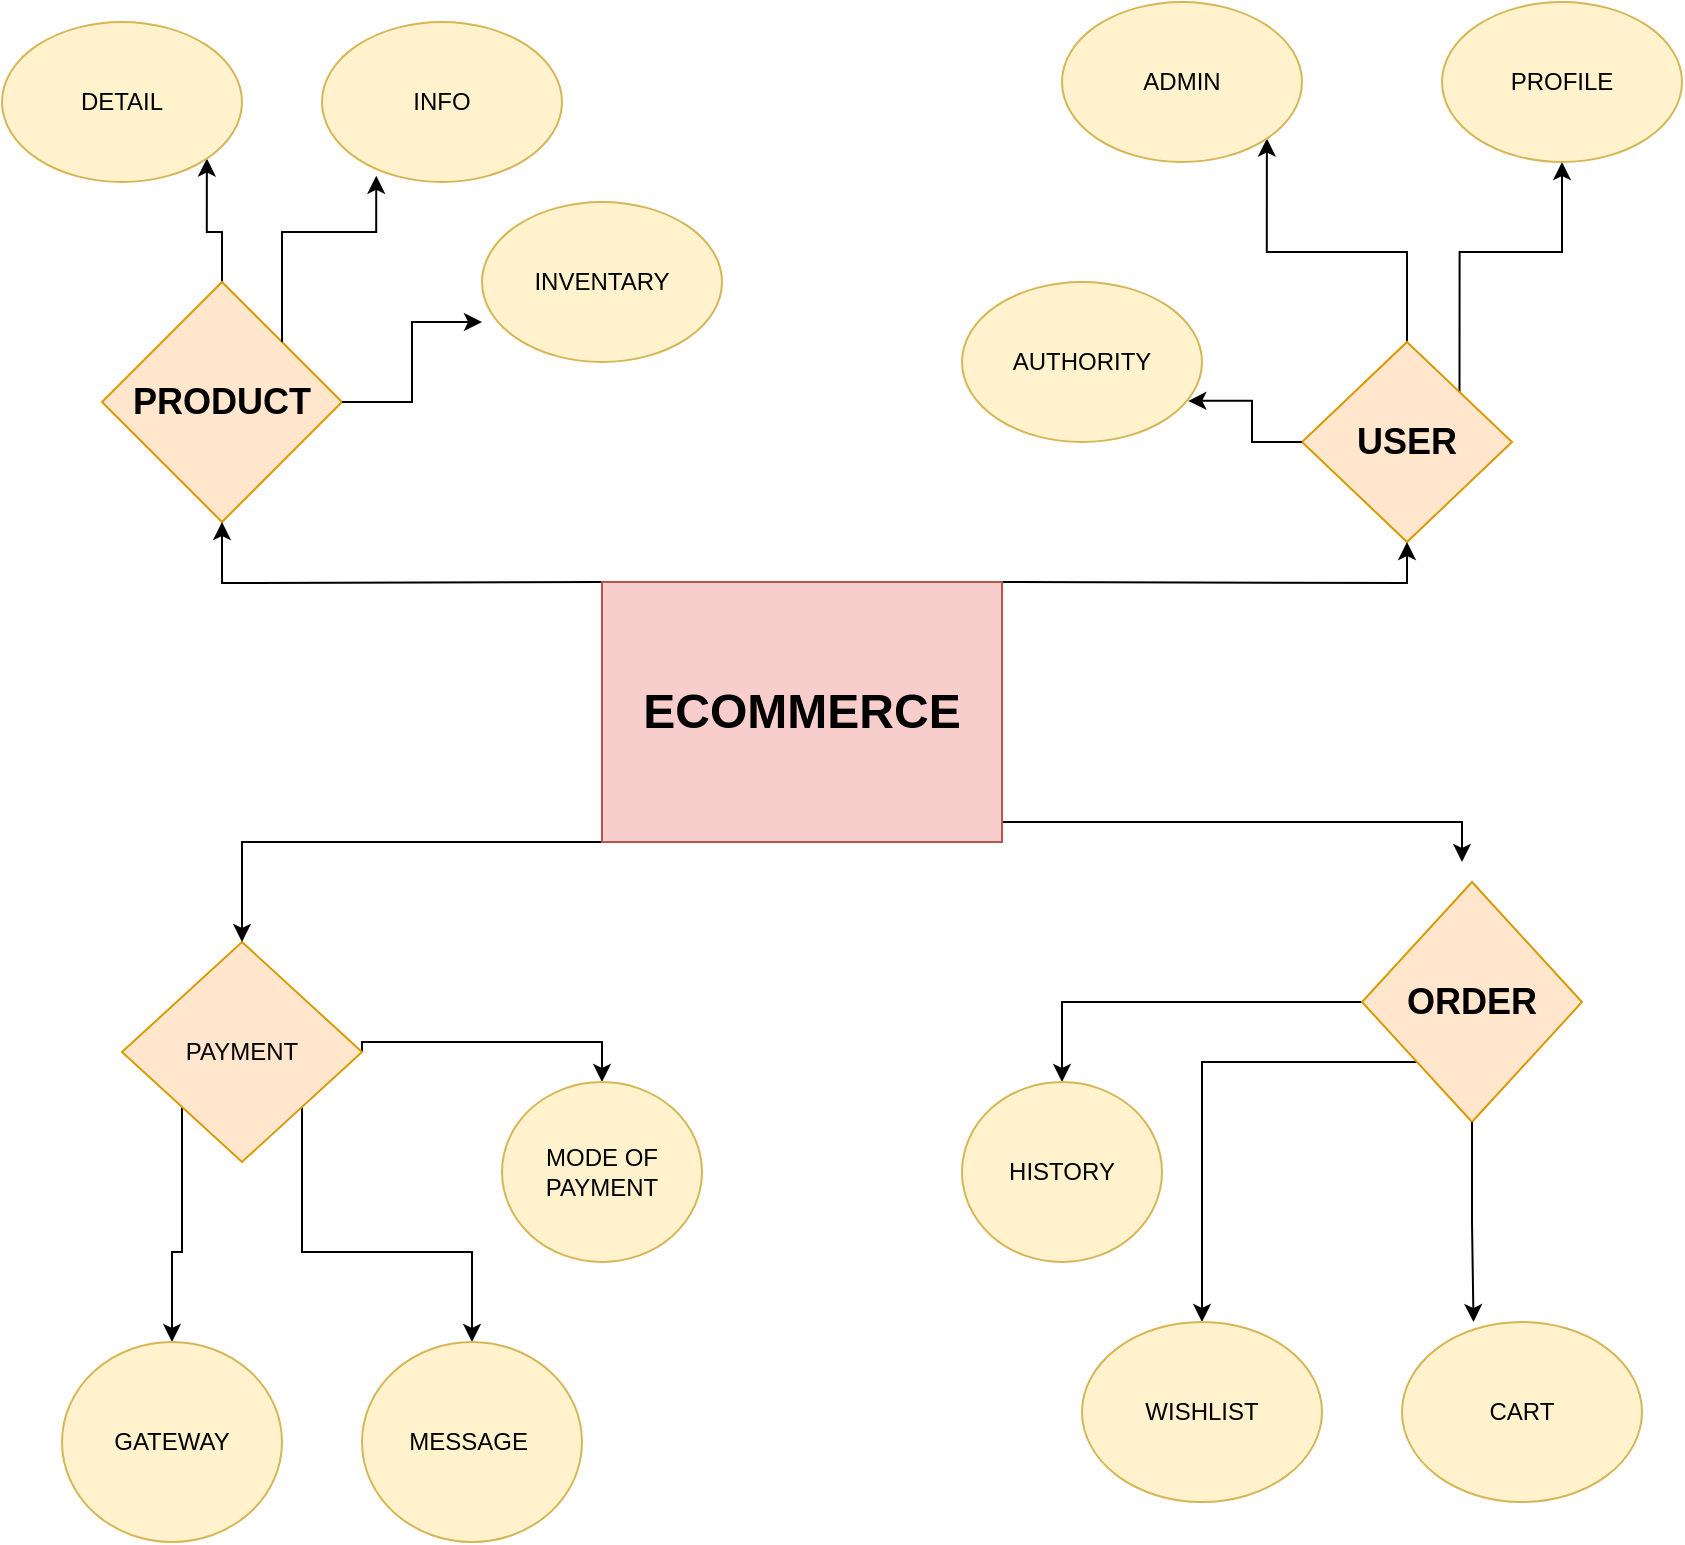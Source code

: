 <mxfile version="24.7.1" type="device">
  <diagram name="Page-1" id="OhA6lSKEhTAAbP44LwhL">
    <mxGraphModel dx="1500" dy="1970" grid="1" gridSize="10" guides="1" tooltips="1" connect="1" arrows="1" fold="1" page="1" pageScale="1" pageWidth="850" pageHeight="1100" math="0" shadow="0">
      <root>
        <mxCell id="0" />
        <mxCell id="1" parent="0" />
        <mxCell id="sfTDWbWclrnO0eRWnQgi-31" style="edgeStyle=orthogonalEdgeStyle;rounded=0;orthogonalLoop=1;jettySize=auto;html=1;exitX=0;exitY=1;exitDx=0;exitDy=0;entryX=0.5;entryY=0;entryDx=0;entryDy=0;" edge="1" parent="1" source="sfTDWbWclrnO0eRWnQgi-6" target="sfTDWbWclrnO0eRWnQgi-8">
          <mxGeometry relative="1" as="geometry" />
        </mxCell>
        <mxCell id="sfTDWbWclrnO0eRWnQgi-32" style="edgeStyle=orthogonalEdgeStyle;rounded=0;orthogonalLoop=1;jettySize=auto;html=1;exitX=1;exitY=1;exitDx=0;exitDy=0;entryX=0.5;entryY=0;entryDx=0;entryDy=0;" edge="1" parent="1" source="sfTDWbWclrnO0eRWnQgi-6" target="sfTDWbWclrnO0eRWnQgi-10">
          <mxGeometry relative="1" as="geometry" />
        </mxCell>
        <mxCell id="sfTDWbWclrnO0eRWnQgi-33" style="edgeStyle=orthogonalEdgeStyle;rounded=0;orthogonalLoop=1;jettySize=auto;html=1;exitX=1;exitY=0.5;exitDx=0;exitDy=0;entryX=0.5;entryY=0;entryDx=0;entryDy=0;" edge="1" parent="1" source="sfTDWbWclrnO0eRWnQgi-6" target="sfTDWbWclrnO0eRWnQgi-12">
          <mxGeometry relative="1" as="geometry">
            <Array as="points">
              <mxPoint x="180" y="470" />
              <mxPoint x="300" y="470" />
            </Array>
          </mxGeometry>
        </mxCell>
        <mxCell id="sfTDWbWclrnO0eRWnQgi-6" value="PAYMENT" style="rhombus;whiteSpace=wrap;html=1;fillColor=#ffe6cc;strokeColor=#d79b00;" vertex="1" parent="1">
          <mxGeometry x="60" y="420" width="120" height="110" as="geometry" />
        </mxCell>
        <mxCell id="sfTDWbWclrnO0eRWnQgi-27" style="edgeStyle=orthogonalEdgeStyle;rounded=0;orthogonalLoop=1;jettySize=auto;html=1;exitX=0;exitY=0.5;exitDx=0;exitDy=0;entryX=0.5;entryY=0;entryDx=0;entryDy=0;" edge="1" parent="1" source="sfTDWbWclrnO0eRWnQgi-7" target="sfTDWbWclrnO0eRWnQgi-14">
          <mxGeometry relative="1" as="geometry" />
        </mxCell>
        <mxCell id="sfTDWbWclrnO0eRWnQgi-28" style="edgeStyle=orthogonalEdgeStyle;rounded=0;orthogonalLoop=1;jettySize=auto;html=1;exitX=0;exitY=1;exitDx=0;exitDy=0;" edge="1" parent="1" source="sfTDWbWclrnO0eRWnQgi-7" target="sfTDWbWclrnO0eRWnQgi-15">
          <mxGeometry relative="1" as="geometry" />
        </mxCell>
        <mxCell id="sfTDWbWclrnO0eRWnQgi-7" value="&lt;h2&gt;ORDER&lt;/h2&gt;" style="rhombus;whiteSpace=wrap;html=1;fillColor=#ffe6cc;strokeColor=#d79b00;" vertex="1" parent="1">
          <mxGeometry x="680" y="390" width="110" height="120" as="geometry" />
        </mxCell>
        <mxCell id="sfTDWbWclrnO0eRWnQgi-8" value="GATEWAY" style="ellipse;whiteSpace=wrap;html=1;fillColor=#fff2cc;strokeColor=#d6b656;" vertex="1" parent="1">
          <mxGeometry x="30" y="620" width="110" height="100" as="geometry" />
        </mxCell>
        <mxCell id="sfTDWbWclrnO0eRWnQgi-10" value="MESSAGE&amp;nbsp;" style="ellipse;whiteSpace=wrap;html=1;fillColor=#fff2cc;strokeColor=#d6b656;" vertex="1" parent="1">
          <mxGeometry x="180" y="620" width="110" height="100" as="geometry" />
        </mxCell>
        <mxCell id="sfTDWbWclrnO0eRWnQgi-12" value="MODE OF PAYMENT" style="ellipse;whiteSpace=wrap;html=1;fillColor=#fff2cc;strokeColor=#d6b656;" vertex="1" parent="1">
          <mxGeometry x="250" y="490" width="100" height="90" as="geometry" />
        </mxCell>
        <mxCell id="sfTDWbWclrnO0eRWnQgi-14" value="HISTORY" style="ellipse;whiteSpace=wrap;html=1;fillColor=#fff2cc;strokeColor=#d6b656;" vertex="1" parent="1">
          <mxGeometry x="480" y="490" width="100" height="90" as="geometry" />
        </mxCell>
        <mxCell id="sfTDWbWclrnO0eRWnQgi-15" value="WISHLIST" style="ellipse;whiteSpace=wrap;html=1;fillColor=#fff2cc;strokeColor=#d6b656;" vertex="1" parent="1">
          <mxGeometry x="540" y="610" width="120" height="90" as="geometry" />
        </mxCell>
        <mxCell id="sfTDWbWclrnO0eRWnQgi-17" value="CART" style="ellipse;whiteSpace=wrap;html=1;fillColor=#fff2cc;strokeColor=#d6b656;" vertex="1" parent="1">
          <mxGeometry x="700" y="610" width="120" height="90" as="geometry" />
        </mxCell>
        <mxCell id="sfTDWbWclrnO0eRWnQgi-37" style="edgeStyle=orthogonalEdgeStyle;rounded=0;orthogonalLoop=1;jettySize=auto;html=1;exitX=0.5;exitY=0;exitDx=0;exitDy=0;entryX=1;entryY=1;entryDx=0;entryDy=0;" edge="1" parent="1" source="sfTDWbWclrnO0eRWnQgi-18" target="sfTDWbWclrnO0eRWnQgi-21">
          <mxGeometry relative="1" as="geometry" />
        </mxCell>
        <mxCell id="sfTDWbWclrnO0eRWnQgi-18" value="&lt;h2&gt;PRODUCT&lt;/h2&gt;" style="rhombus;whiteSpace=wrap;html=1;fillColor=#ffe6cc;strokeColor=#d79b00;" vertex="1" parent="1">
          <mxGeometry x="50" y="90" width="120" height="120" as="geometry" />
        </mxCell>
        <mxCell id="sfTDWbWclrnO0eRWnQgi-40" style="edgeStyle=orthogonalEdgeStyle;rounded=0;orthogonalLoop=1;jettySize=auto;html=1;exitX=0.5;exitY=0;exitDx=0;exitDy=0;entryX=1;entryY=1;entryDx=0;entryDy=0;" edge="1" parent="1" source="sfTDWbWclrnO0eRWnQgi-19" target="sfTDWbWclrnO0eRWnQgi-25">
          <mxGeometry relative="1" as="geometry" />
        </mxCell>
        <mxCell id="sfTDWbWclrnO0eRWnQgi-42" style="edgeStyle=orthogonalEdgeStyle;rounded=0;orthogonalLoop=1;jettySize=auto;html=1;exitX=1;exitY=0;exitDx=0;exitDy=0;entryX=0.5;entryY=1;entryDx=0;entryDy=0;" edge="1" parent="1" source="sfTDWbWclrnO0eRWnQgi-19" target="sfTDWbWclrnO0eRWnQgi-24">
          <mxGeometry relative="1" as="geometry">
            <mxPoint x="780" y="70.0" as="targetPoint" />
          </mxGeometry>
        </mxCell>
        <mxCell id="sfTDWbWclrnO0eRWnQgi-19" value="&lt;h2&gt;USER&lt;/h2&gt;" style="rhombus;whiteSpace=wrap;html=1;fillColor=#ffe6cc;strokeColor=#d79b00;" vertex="1" parent="1">
          <mxGeometry x="650" y="120" width="105" height="100" as="geometry" />
        </mxCell>
        <mxCell id="sfTDWbWclrnO0eRWnQgi-21" value="DETAIL" style="ellipse;whiteSpace=wrap;html=1;fillColor=#fff2cc;strokeColor=#d6b656;" vertex="1" parent="1">
          <mxGeometry y="-40" width="120" height="80" as="geometry" />
        </mxCell>
        <mxCell id="sfTDWbWclrnO0eRWnQgi-22" value="INFO" style="ellipse;whiteSpace=wrap;html=1;fillColor=#fff2cc;strokeColor=#d6b656;" vertex="1" parent="1">
          <mxGeometry x="160" y="-40" width="120" height="80" as="geometry" />
        </mxCell>
        <mxCell id="sfTDWbWclrnO0eRWnQgi-23" value="INVENTARY" style="ellipse;whiteSpace=wrap;html=1;fillColor=#fff2cc;strokeColor=#d6b656;" vertex="1" parent="1">
          <mxGeometry x="240" y="50" width="120" height="80" as="geometry" />
        </mxCell>
        <mxCell id="sfTDWbWclrnO0eRWnQgi-24" value="PROFILE" style="ellipse;whiteSpace=wrap;html=1;fillColor=#fff2cc;strokeColor=#d6b656;" vertex="1" parent="1">
          <mxGeometry x="720" y="-50" width="120" height="80" as="geometry" />
        </mxCell>
        <mxCell id="sfTDWbWclrnO0eRWnQgi-25" value="ADMIN" style="ellipse;whiteSpace=wrap;html=1;fillColor=#fff2cc;strokeColor=#d6b656;" vertex="1" parent="1">
          <mxGeometry x="530" y="-50" width="120" height="80" as="geometry" />
        </mxCell>
        <mxCell id="sfTDWbWclrnO0eRWnQgi-26" value="AUTHORITY" style="ellipse;whiteSpace=wrap;html=1;fillColor=#fff2cc;strokeColor=#d6b656;" vertex="1" parent="1">
          <mxGeometry x="480" y="90" width="120" height="80" as="geometry" />
        </mxCell>
        <mxCell id="sfTDWbWclrnO0eRWnQgi-30" style="edgeStyle=orthogonalEdgeStyle;rounded=0;orthogonalLoop=1;jettySize=auto;html=1;exitX=0.5;exitY=1;exitDx=0;exitDy=0;entryX=0.298;entryY=0;entryDx=0;entryDy=0;entryPerimeter=0;" edge="1" parent="1" source="sfTDWbWclrnO0eRWnQgi-7" target="sfTDWbWclrnO0eRWnQgi-17">
          <mxGeometry relative="1" as="geometry" />
        </mxCell>
        <mxCell id="sfTDWbWclrnO0eRWnQgi-38" style="edgeStyle=orthogonalEdgeStyle;rounded=0;orthogonalLoop=1;jettySize=auto;html=1;exitX=1;exitY=0;exitDx=0;exitDy=0;entryX=0.226;entryY=0.961;entryDx=0;entryDy=0;entryPerimeter=0;" edge="1" parent="1" source="sfTDWbWclrnO0eRWnQgi-18" target="sfTDWbWclrnO0eRWnQgi-22">
          <mxGeometry relative="1" as="geometry" />
        </mxCell>
        <mxCell id="sfTDWbWclrnO0eRWnQgi-39" style="edgeStyle=orthogonalEdgeStyle;rounded=0;orthogonalLoop=1;jettySize=auto;html=1;exitX=1;exitY=0.5;exitDx=0;exitDy=0;entryX=0;entryY=0.75;entryDx=0;entryDy=0;entryPerimeter=0;" edge="1" parent="1" source="sfTDWbWclrnO0eRWnQgi-18" target="sfTDWbWclrnO0eRWnQgi-23">
          <mxGeometry relative="1" as="geometry" />
        </mxCell>
        <mxCell id="sfTDWbWclrnO0eRWnQgi-43" style="edgeStyle=orthogonalEdgeStyle;rounded=0;orthogonalLoop=1;jettySize=auto;html=1;exitX=0;exitY=0.5;exitDx=0;exitDy=0;entryX=0.943;entryY=0.743;entryDx=0;entryDy=0;entryPerimeter=0;" edge="1" parent="1" source="sfTDWbWclrnO0eRWnQgi-19" target="sfTDWbWclrnO0eRWnQgi-26">
          <mxGeometry relative="1" as="geometry" />
        </mxCell>
        <mxCell id="sfTDWbWclrnO0eRWnQgi-47" style="edgeStyle=orthogonalEdgeStyle;rounded=0;orthogonalLoop=1;jettySize=auto;html=1;entryX=0.5;entryY=1;entryDx=0;entryDy=0;" edge="1" parent="1" target="sfTDWbWclrnO0eRWnQgi-18">
          <mxGeometry relative="1" as="geometry">
            <mxPoint x="300" y="240" as="sourcePoint" />
          </mxGeometry>
        </mxCell>
        <mxCell id="sfTDWbWclrnO0eRWnQgi-48" style="edgeStyle=orthogonalEdgeStyle;rounded=0;orthogonalLoop=1;jettySize=auto;html=1;exitX=0;exitY=1;exitDx=0;exitDy=0;entryX=0.5;entryY=0;entryDx=0;entryDy=0;" edge="1" parent="1" source="sfTDWbWclrnO0eRWnQgi-44" target="sfTDWbWclrnO0eRWnQgi-6">
          <mxGeometry relative="1" as="geometry">
            <Array as="points">
              <mxPoint x="120" y="370" />
            </Array>
          </mxGeometry>
        </mxCell>
        <mxCell id="sfTDWbWclrnO0eRWnQgi-51" style="edgeStyle=orthogonalEdgeStyle;rounded=0;orthogonalLoop=1;jettySize=auto;html=1;entryX=0.5;entryY=1;entryDx=0;entryDy=0;" edge="1" parent="1" target="sfTDWbWclrnO0eRWnQgi-19">
          <mxGeometry relative="1" as="geometry">
            <mxPoint x="500" y="240" as="sourcePoint" />
          </mxGeometry>
        </mxCell>
        <mxCell id="sfTDWbWclrnO0eRWnQgi-52" style="edgeStyle=orthogonalEdgeStyle;rounded=0;orthogonalLoop=1;jettySize=auto;html=1;" edge="1" parent="1">
          <mxGeometry relative="1" as="geometry">
            <mxPoint x="730" y="380" as="targetPoint" />
            <mxPoint x="500" y="370" as="sourcePoint" />
            <Array as="points">
              <mxPoint x="500" y="360" />
              <mxPoint x="730" y="360" />
            </Array>
          </mxGeometry>
        </mxCell>
        <mxCell id="sfTDWbWclrnO0eRWnQgi-44" value="&lt;h1&gt;ECOMMERCE&lt;/h1&gt;" style="rounded=0;whiteSpace=wrap;html=1;fillColor=#f8cecc;strokeColor=#b85450;" vertex="1" parent="1">
          <mxGeometry x="300" y="240" width="200" height="130" as="geometry" />
        </mxCell>
      </root>
    </mxGraphModel>
  </diagram>
</mxfile>
